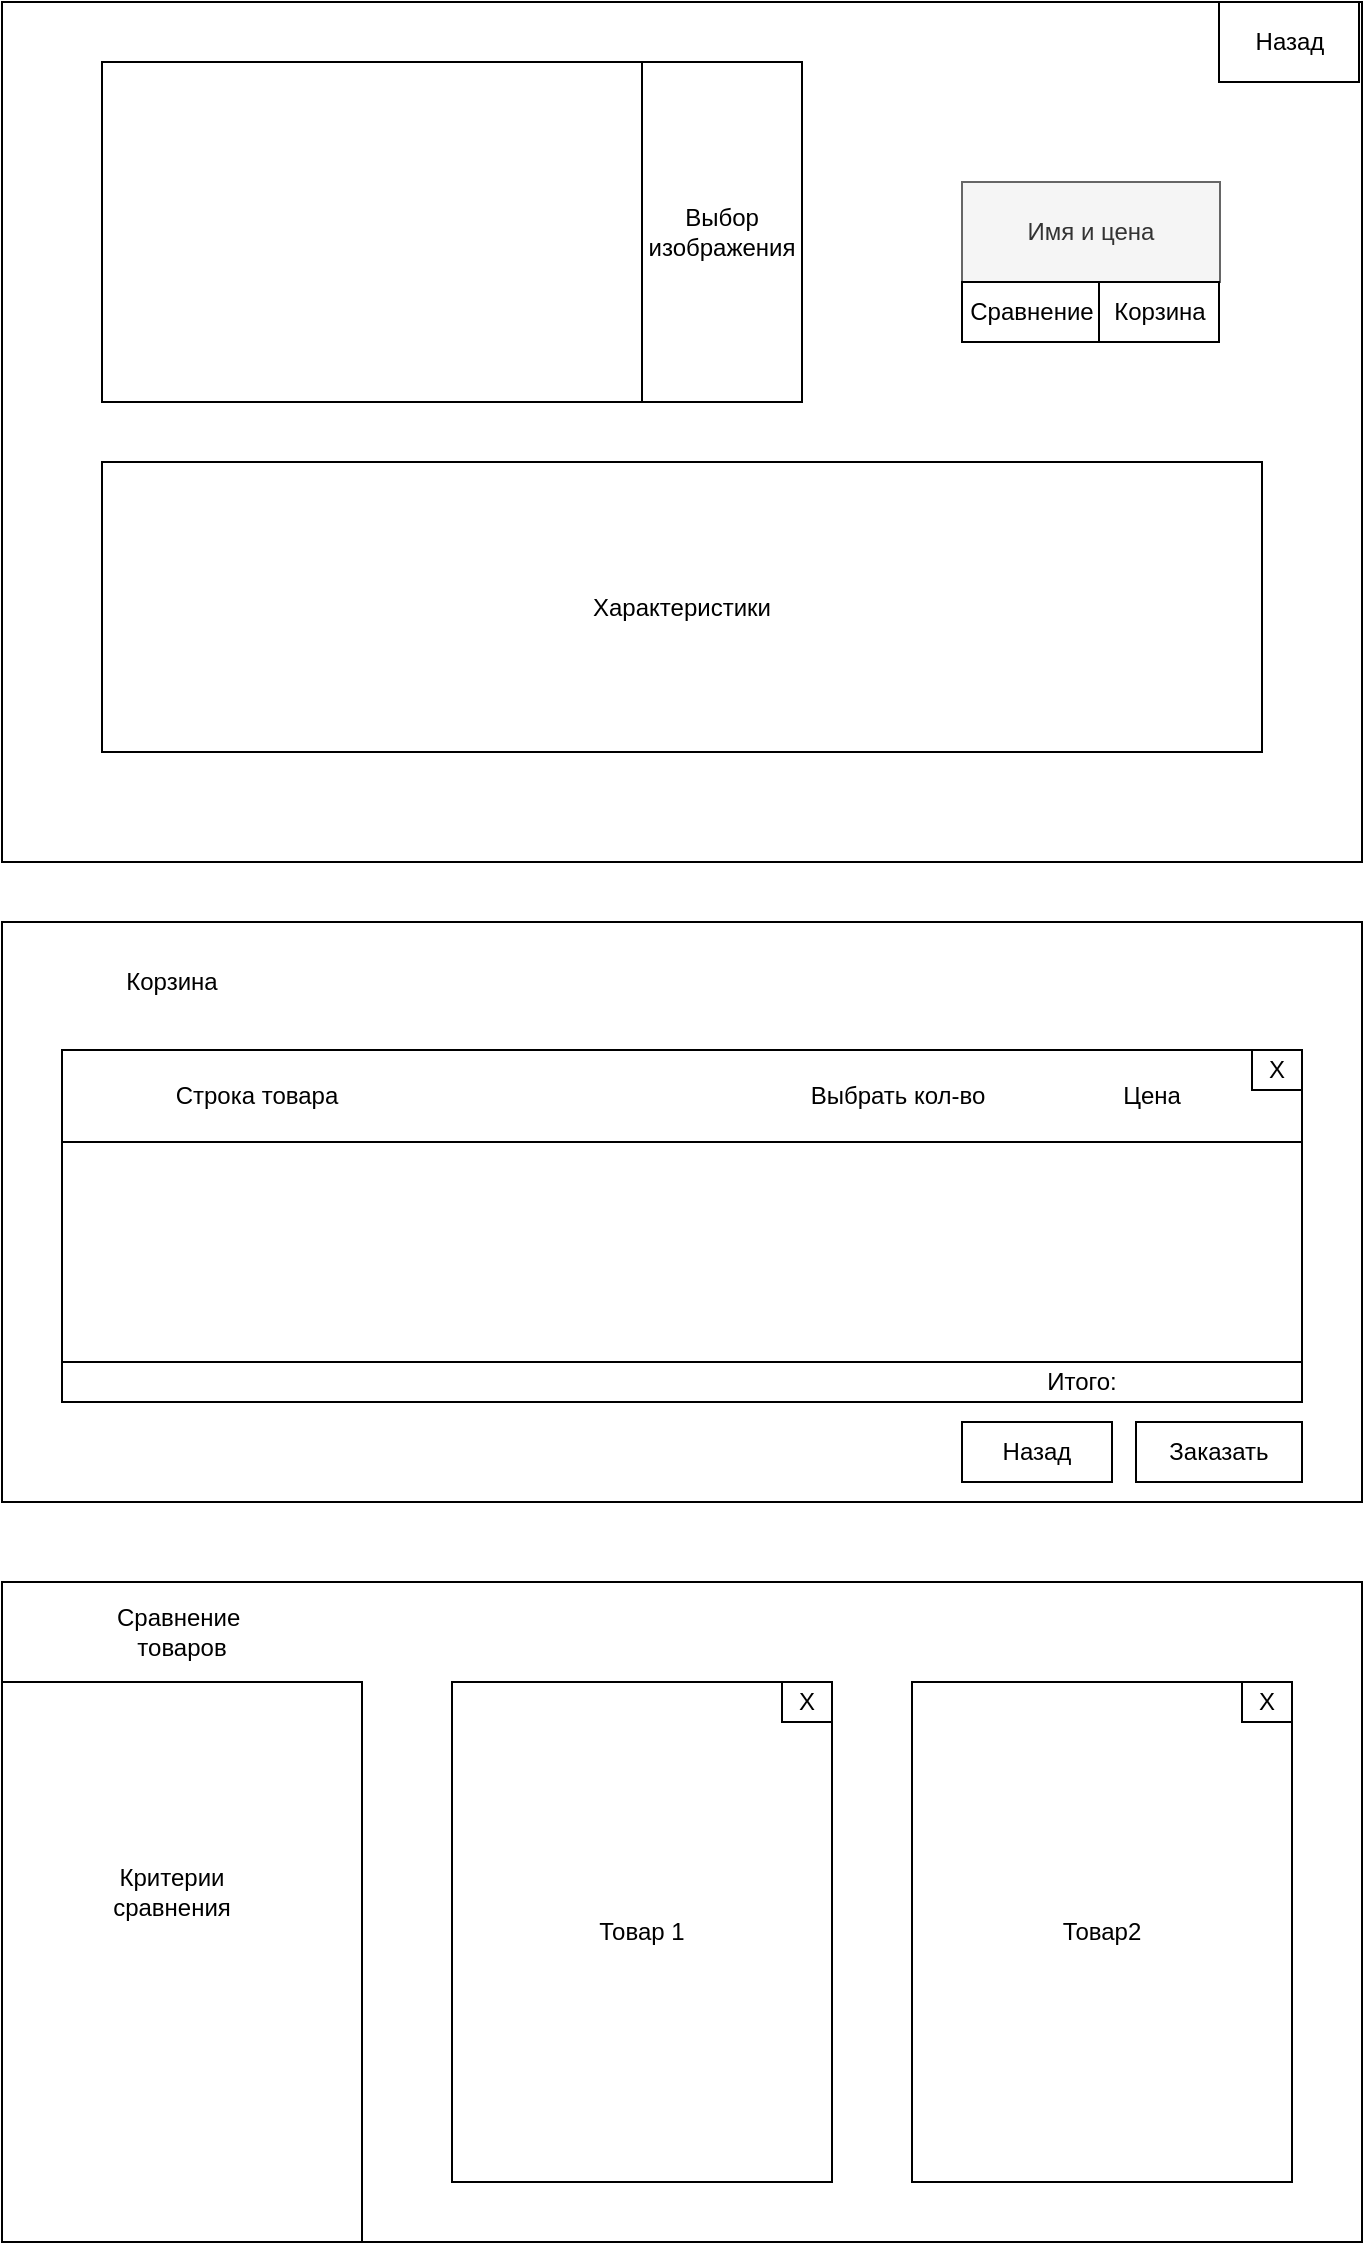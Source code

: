 <mxfile version="11.3.1" type="device" pages="1"><diagram id="V7Zj8wBUsVrTfi0Q6HQl" name="Page-1"><mxGraphModel dx="1024" dy="485" grid="1" gridSize="10" guides="1" tooltips="1" connect="1" arrows="1" fold="1" page="1" pageScale="1" pageWidth="827" pageHeight="1169" math="0" shadow="0"><root><mxCell id="0"/><mxCell id="1" parent="0"/><mxCell id="4cOCezRm8WoFHVGbkCbC-1" value="" style="rounded=0;whiteSpace=wrap;html=1;" vertex="1" parent="1"><mxGeometry x="80" y="30" width="680" height="430" as="geometry"/></mxCell><mxCell id="4cOCezRm8WoFHVGbkCbC-3" value="" style="rounded=0;whiteSpace=wrap;html=1;" vertex="1" parent="1"><mxGeometry x="130" y="60" width="340" height="170" as="geometry"/></mxCell><mxCell id="4cOCezRm8WoFHVGbkCbC-4" value="Имя и цена" style="text;html=1;strokeColor=#666666;fillColor=#f5f5f5;align=center;verticalAlign=middle;whiteSpace=wrap;rounded=0;fontColor=#333333;" vertex="1" parent="1"><mxGeometry x="560" y="120" width="129" height="50" as="geometry"/></mxCell><mxCell id="4cOCezRm8WoFHVGbkCbC-5" value="Сравнение" style="rounded=0;whiteSpace=wrap;html=1;" vertex="1" parent="1"><mxGeometry x="560" y="170" width="70" height="30" as="geometry"/></mxCell><mxCell id="4cOCezRm8WoFHVGbkCbC-7" value="Корзина" style="rounded=0;whiteSpace=wrap;html=1;" vertex="1" parent="1"><mxGeometry x="628.5" y="170" width="60" height="30" as="geometry"/></mxCell><mxCell id="4cOCezRm8WoFHVGbkCbC-8" value="Выбор&lt;br&gt;изображения" style="rounded=0;whiteSpace=wrap;html=1;" vertex="1" parent="1"><mxGeometry x="400" y="60" width="80" height="170" as="geometry"/></mxCell><mxCell id="4cOCezRm8WoFHVGbkCbC-9" value="Характеристики" style="rounded=0;whiteSpace=wrap;html=1;" vertex="1" parent="1"><mxGeometry x="130" y="260" width="580" height="145" as="geometry"/></mxCell><mxCell id="4cOCezRm8WoFHVGbkCbC-10" value="" style="rounded=0;whiteSpace=wrap;html=1;" vertex="1" parent="1"><mxGeometry x="80" y="490" width="680" height="290" as="geometry"/></mxCell><mxCell id="4cOCezRm8WoFHVGbkCbC-11" value="Корзина" style="text;html=1;strokeColor=none;fillColor=none;align=center;verticalAlign=middle;whiteSpace=wrap;rounded=0;" vertex="1" parent="1"><mxGeometry x="120" y="500" width="90" height="40" as="geometry"/></mxCell><mxCell id="4cOCezRm8WoFHVGbkCbC-12" value="" style="rounded=0;whiteSpace=wrap;html=1;" vertex="1" parent="1"><mxGeometry x="110" y="554" width="620" height="176" as="geometry"/></mxCell><mxCell id="4cOCezRm8WoFHVGbkCbC-13" value="" style="rounded=0;whiteSpace=wrap;html=1;" vertex="1" parent="1"><mxGeometry x="110" y="554" width="620" height="46" as="geometry"/></mxCell><mxCell id="4cOCezRm8WoFHVGbkCbC-14" value="Строка товара" style="text;html=1;strokeColor=none;fillColor=none;align=center;verticalAlign=middle;whiteSpace=wrap;rounded=0;" vertex="1" parent="1"><mxGeometry x="145" y="567" width="125" height="20" as="geometry"/></mxCell><mxCell id="4cOCezRm8WoFHVGbkCbC-15" value="Выбрать кол-во" style="text;html=1;strokeColor=none;fillColor=none;align=center;verticalAlign=middle;whiteSpace=wrap;rounded=0;" vertex="1" parent="1"><mxGeometry x="482.5" y="567" width="90" height="20" as="geometry"/></mxCell><mxCell id="4cOCezRm8WoFHVGbkCbC-16" value="Цена" style="text;html=1;strokeColor=none;fillColor=none;align=center;verticalAlign=middle;whiteSpace=wrap;rounded=0;" vertex="1" parent="1"><mxGeometry x="635" y="567" width="40" height="20" as="geometry"/></mxCell><mxCell id="4cOCezRm8WoFHVGbkCbC-17" value="Заказать" style="rounded=0;whiteSpace=wrap;html=1;" vertex="1" parent="1"><mxGeometry x="647" y="740" width="83" height="30" as="geometry"/></mxCell><mxCell id="4cOCezRm8WoFHVGbkCbC-18" value="" style="rounded=0;whiteSpace=wrap;html=1;" vertex="1" parent="1"><mxGeometry x="110" y="710" width="620" height="20" as="geometry"/></mxCell><mxCell id="4cOCezRm8WoFHVGbkCbC-19" value="Итого:" style="text;html=1;strokeColor=none;fillColor=none;align=center;verticalAlign=middle;whiteSpace=wrap;rounded=0;" vertex="1" parent="1"><mxGeometry x="600" y="710" width="40" height="20" as="geometry"/></mxCell><mxCell id="4cOCezRm8WoFHVGbkCbC-20" value="Назад" style="rounded=0;whiteSpace=wrap;html=1;" vertex="1" parent="1"><mxGeometry x="688.5" y="30" width="70" height="40" as="geometry"/></mxCell><mxCell id="4cOCezRm8WoFHVGbkCbC-21" value="Назад" style="rounded=0;whiteSpace=wrap;html=1;" vertex="1" parent="1"><mxGeometry x="560" y="740" width="75" height="30" as="geometry"/></mxCell><mxCell id="4cOCezRm8WoFHVGbkCbC-22" value="" style="rounded=0;whiteSpace=wrap;html=1;" vertex="1" parent="1"><mxGeometry x="80" y="820" width="680" height="330" as="geometry"/></mxCell><mxCell id="4cOCezRm8WoFHVGbkCbC-23" value="Сравнение&amp;nbsp;&lt;br&gt;товаров" style="text;html=1;strokeColor=none;fillColor=none;align=center;verticalAlign=middle;whiteSpace=wrap;rounded=0;" vertex="1" parent="1"><mxGeometry x="130" y="830" width="80" height="30" as="geometry"/></mxCell><mxCell id="4cOCezRm8WoFHVGbkCbC-24" value="" style="rounded=0;whiteSpace=wrap;html=1;" vertex="1" parent="1"><mxGeometry x="80" y="870" width="180" height="280" as="geometry"/></mxCell><mxCell id="4cOCezRm8WoFHVGbkCbC-25" value="Товар 1" style="rounded=0;whiteSpace=wrap;html=1;" vertex="1" parent="1"><mxGeometry x="305" y="870" width="190" height="250" as="geometry"/></mxCell><mxCell id="4cOCezRm8WoFHVGbkCbC-26" value="Товар2" style="rounded=0;whiteSpace=wrap;html=1;" vertex="1" parent="1"><mxGeometry x="535" y="870" width="190" height="250" as="geometry"/></mxCell><mxCell id="4cOCezRm8WoFHVGbkCbC-27" value="Критерии сравнения" style="text;html=1;strokeColor=none;fillColor=none;align=center;verticalAlign=middle;whiteSpace=wrap;rounded=0;" vertex="1" parent="1"><mxGeometry x="110" y="960" width="110" height="30" as="geometry"/></mxCell><mxCell id="4cOCezRm8WoFHVGbkCbC-28" value="X" style="rounded=0;whiteSpace=wrap;html=1;" vertex="1" parent="1"><mxGeometry x="470" y="870" width="25" height="20" as="geometry"/></mxCell><mxCell id="4cOCezRm8WoFHVGbkCbC-29" value="X" style="rounded=0;whiteSpace=wrap;html=1;" vertex="1" parent="1"><mxGeometry x="700" y="870" width="25" height="20" as="geometry"/></mxCell><mxCell id="4cOCezRm8WoFHVGbkCbC-30" value="X" style="rounded=0;whiteSpace=wrap;html=1;" vertex="1" parent="1"><mxGeometry x="705" y="554" width="25" height="20" as="geometry"/></mxCell></root></mxGraphModel></diagram></mxfile>